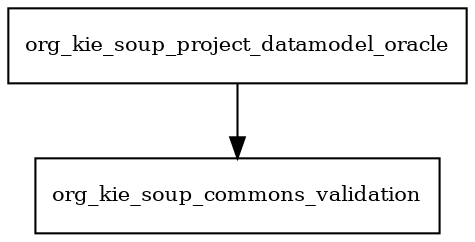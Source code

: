 digraph kie_soup_project_datamodel_api_7_16_0_Final_package_dependencies {
  node [shape = box, fontsize=10.0];
  org_kie_soup_project_datamodel_oracle -> org_kie_soup_commons_validation;
}
